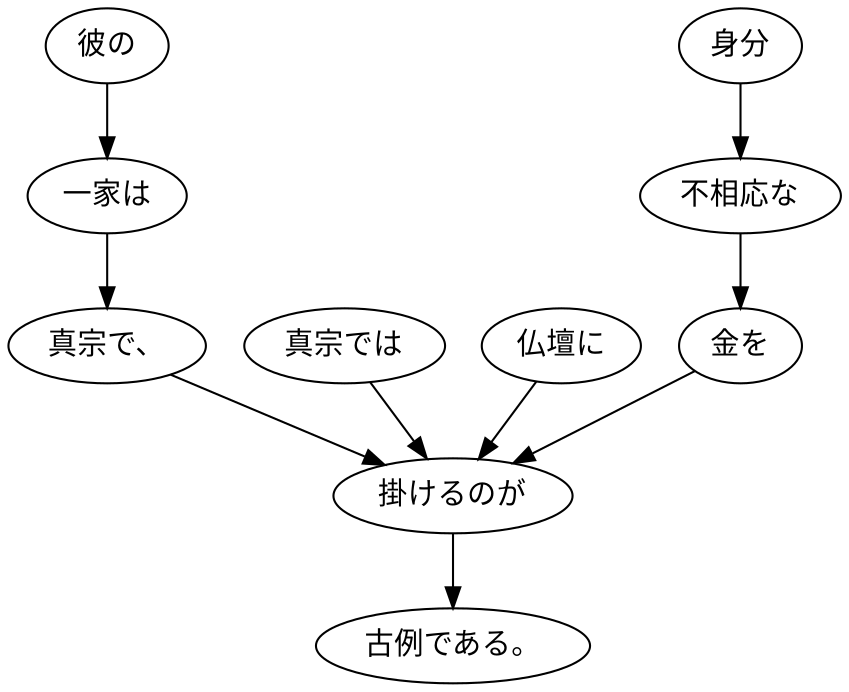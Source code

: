 digraph graph2229 {
	node0 [label="彼の"];
	node1 [label="一家は"];
	node2 [label="真宗で、"];
	node3 [label="真宗では"];
	node4 [label="仏壇に"];
	node5 [label="身分"];
	node6 [label="不相応な"];
	node7 [label="金を"];
	node8 [label="掛けるのが"];
	node9 [label="古例である。"];
	node0 -> node1;
	node1 -> node2;
	node2 -> node8;
	node3 -> node8;
	node4 -> node8;
	node5 -> node6;
	node6 -> node7;
	node7 -> node8;
	node8 -> node9;
}
